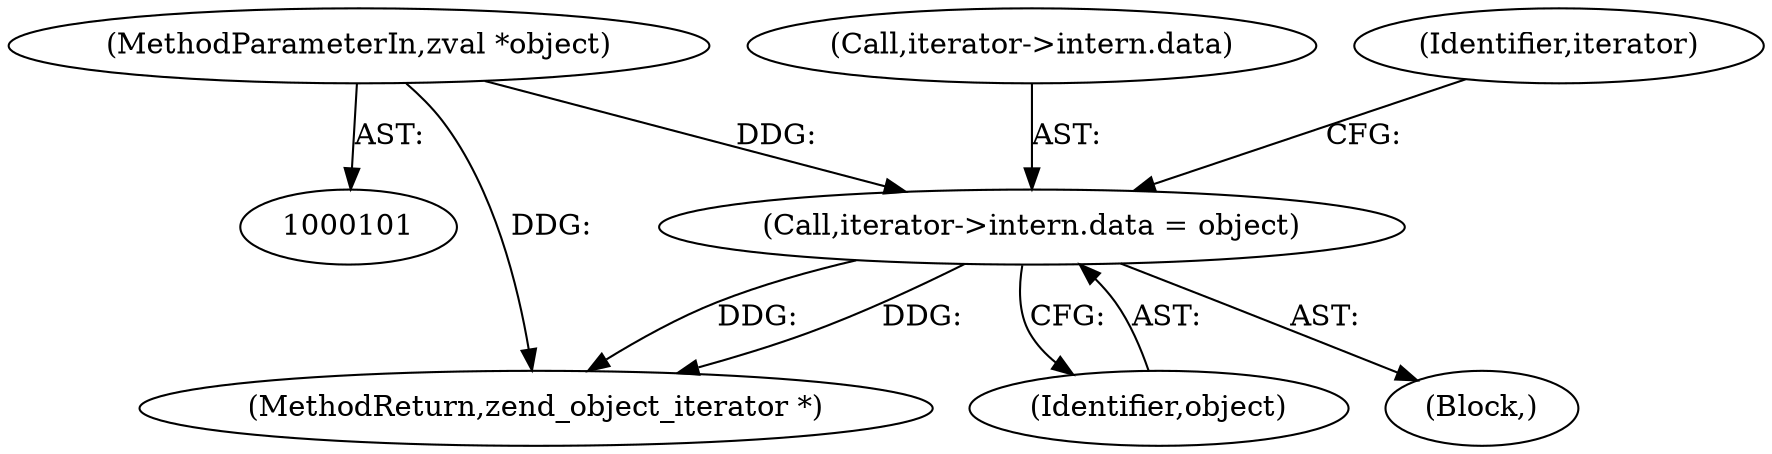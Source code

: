 digraph "0_php-src_7245bff300d3fa8bacbef7897ff080a6f1c23eba?w=1_59@pointer" {
"1000103" [label="(MethodParameterIn,zval *object)"];
"1000127" [label="(Call,iterator->intern.data = object)"];
"1000126" [label="(Block,)"];
"1000149" [label="(MethodReturn,zend_object_iterator *)"];
"1000103" [label="(MethodParameterIn,zval *object)"];
"1000133" [label="(Identifier,object)"];
"1000128" [label="(Call,iterator->intern.data)"];
"1000137" [label="(Identifier,iterator)"];
"1000127" [label="(Call,iterator->intern.data = object)"];
"1000103" -> "1000101"  [label="AST: "];
"1000103" -> "1000149"  [label="DDG: "];
"1000103" -> "1000127"  [label="DDG: "];
"1000127" -> "1000126"  [label="AST: "];
"1000127" -> "1000133"  [label="CFG: "];
"1000128" -> "1000127"  [label="AST: "];
"1000133" -> "1000127"  [label="AST: "];
"1000137" -> "1000127"  [label="CFG: "];
"1000127" -> "1000149"  [label="DDG: "];
"1000127" -> "1000149"  [label="DDG: "];
}
